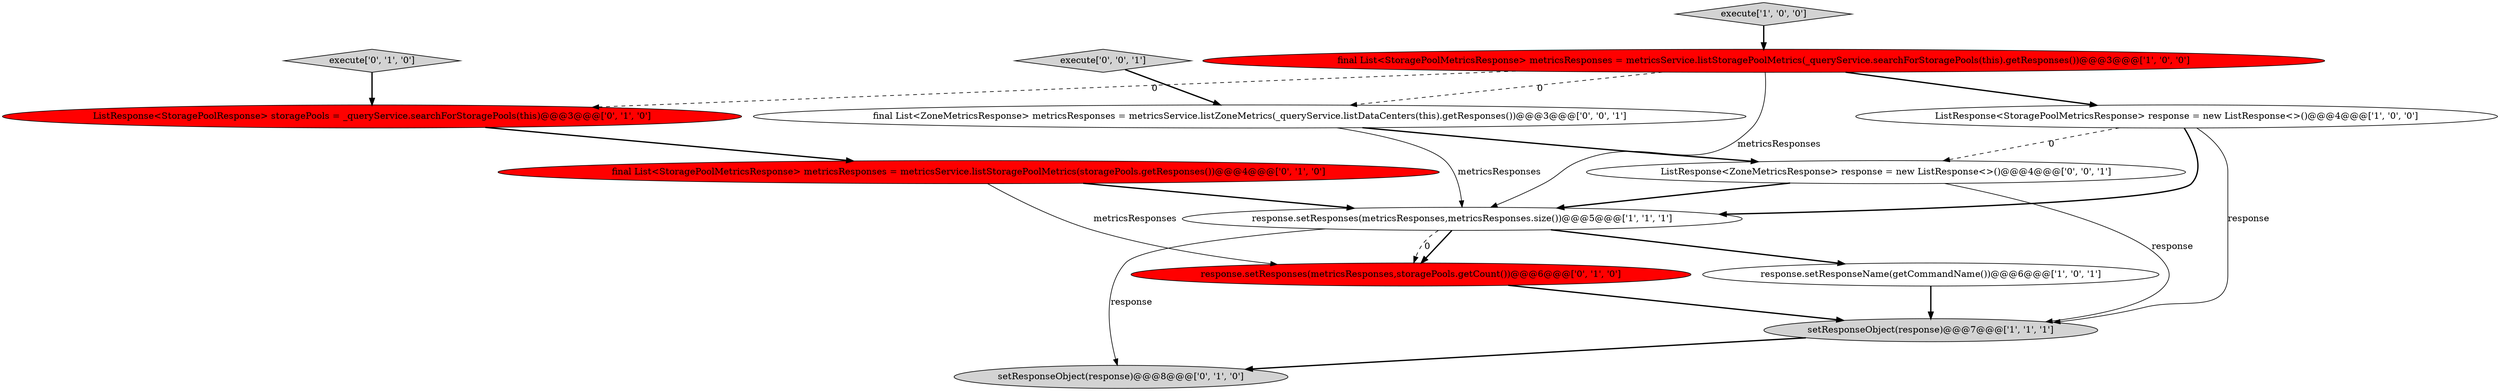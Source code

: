 digraph {
9 [style = filled, label = "final List<StoragePoolMetricsResponse> metricsResponses = metricsService.listStoragePoolMetrics(storagePools.getResponses())@@@4@@@['0', '1', '0']", fillcolor = red, shape = ellipse image = "AAA1AAABBB2BBB"];
2 [style = filled, label = "response.setResponses(metricsResponses,metricsResponses.size())@@@5@@@['1', '1', '1']", fillcolor = white, shape = ellipse image = "AAA0AAABBB1BBB"];
0 [style = filled, label = "execute['1', '0', '0']", fillcolor = lightgray, shape = diamond image = "AAA0AAABBB1BBB"];
6 [style = filled, label = "setResponseObject(response)@@@8@@@['0', '1', '0']", fillcolor = lightgray, shape = ellipse image = "AAA0AAABBB2BBB"];
12 [style = filled, label = "final List<ZoneMetricsResponse> metricsResponses = metricsService.listZoneMetrics(_queryService.listDataCenters(this).getResponses())@@@3@@@['0', '0', '1']", fillcolor = white, shape = ellipse image = "AAA0AAABBB3BBB"];
3 [style = filled, label = "setResponseObject(response)@@@7@@@['1', '1', '1']", fillcolor = lightgray, shape = ellipse image = "AAA0AAABBB1BBB"];
4 [style = filled, label = "ListResponse<StoragePoolMetricsResponse> response = new ListResponse<>()@@@4@@@['1', '0', '0']", fillcolor = white, shape = ellipse image = "AAA0AAABBB1BBB"];
1 [style = filled, label = "response.setResponseName(getCommandName())@@@6@@@['1', '0', '1']", fillcolor = white, shape = ellipse image = "AAA0AAABBB1BBB"];
10 [style = filled, label = "response.setResponses(metricsResponses,storagePools.getCount())@@@6@@@['0', '1', '0']", fillcolor = red, shape = ellipse image = "AAA1AAABBB2BBB"];
5 [style = filled, label = "final List<StoragePoolMetricsResponse> metricsResponses = metricsService.listStoragePoolMetrics(_queryService.searchForStoragePools(this).getResponses())@@@3@@@['1', '0', '0']", fillcolor = red, shape = ellipse image = "AAA1AAABBB1BBB"];
8 [style = filled, label = "ListResponse<StoragePoolResponse> storagePools = _queryService.searchForStoragePools(this)@@@3@@@['0', '1', '0']", fillcolor = red, shape = ellipse image = "AAA1AAABBB2BBB"];
13 [style = filled, label = "ListResponse<ZoneMetricsResponse> response = new ListResponse<>()@@@4@@@['0', '0', '1']", fillcolor = white, shape = ellipse image = "AAA0AAABBB3BBB"];
7 [style = filled, label = "execute['0', '1', '0']", fillcolor = lightgray, shape = diamond image = "AAA0AAABBB2BBB"];
11 [style = filled, label = "execute['0', '0', '1']", fillcolor = lightgray, shape = diamond image = "AAA0AAABBB3BBB"];
9->10 [style = solid, label="metricsResponses"];
5->12 [style = dashed, label="0"];
9->2 [style = bold, label=""];
2->1 [style = bold, label=""];
1->3 [style = bold, label=""];
10->3 [style = bold, label=""];
3->6 [style = bold, label=""];
11->12 [style = bold, label=""];
4->2 [style = bold, label=""];
2->10 [style = bold, label=""];
7->8 [style = bold, label=""];
13->3 [style = solid, label="response"];
2->10 [style = dashed, label="0"];
12->13 [style = bold, label=""];
2->6 [style = solid, label="response"];
4->3 [style = solid, label="response"];
12->2 [style = solid, label="metricsResponses"];
5->4 [style = bold, label=""];
8->9 [style = bold, label=""];
5->8 [style = dashed, label="0"];
4->13 [style = dashed, label="0"];
5->2 [style = solid, label="metricsResponses"];
0->5 [style = bold, label=""];
13->2 [style = bold, label=""];
}

